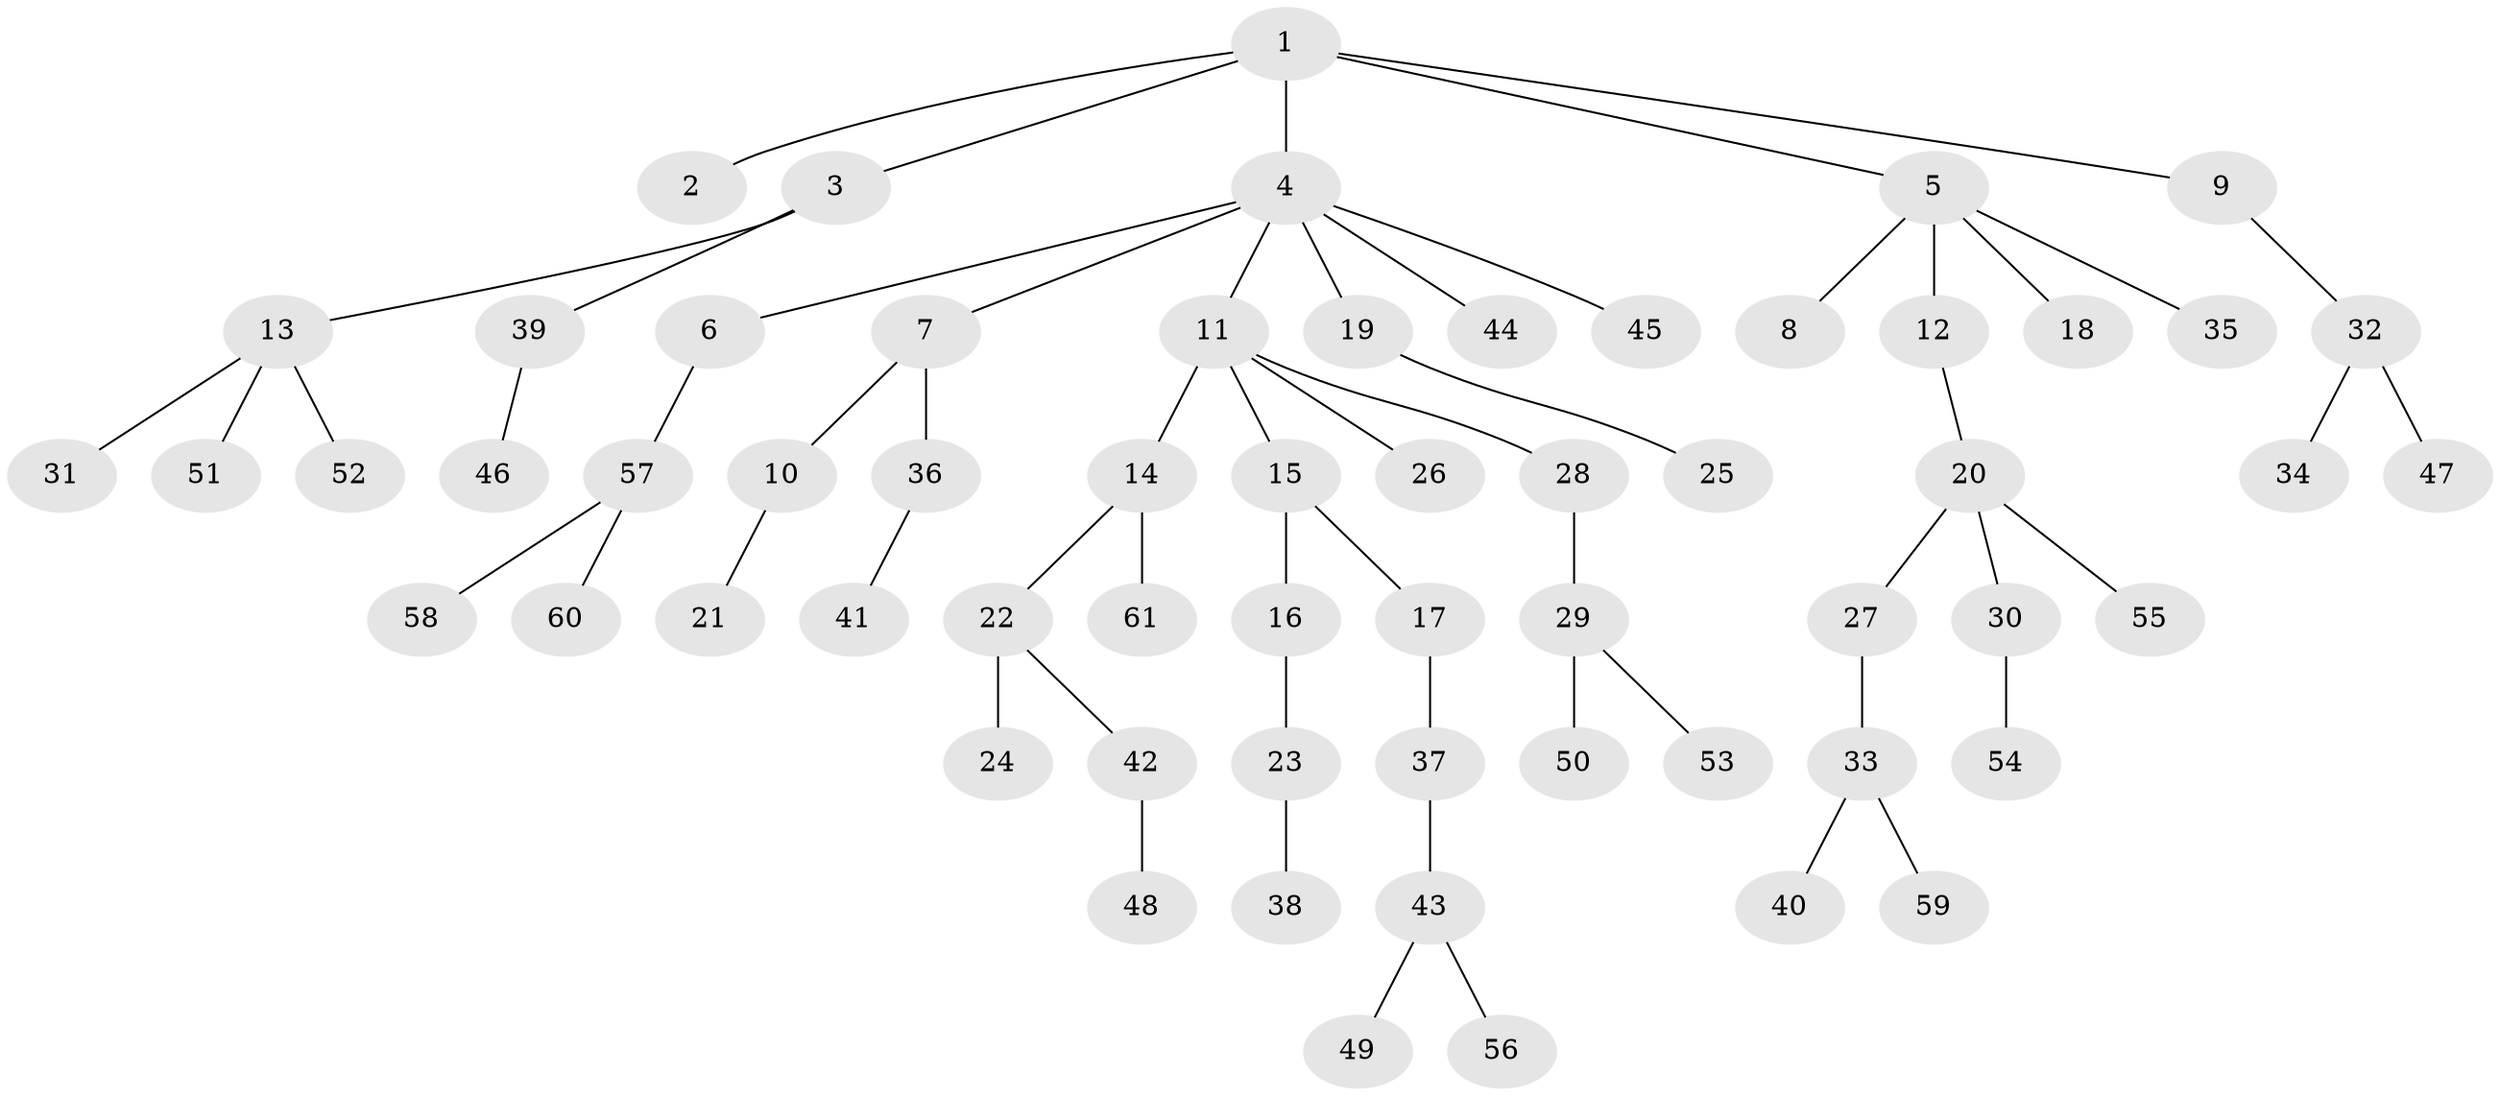 // Generated by graph-tools (version 1.1) at 2025/26/03/09/25 03:26:28]
// undirected, 61 vertices, 60 edges
graph export_dot {
graph [start="1"]
  node [color=gray90,style=filled];
  1;
  2;
  3;
  4;
  5;
  6;
  7;
  8;
  9;
  10;
  11;
  12;
  13;
  14;
  15;
  16;
  17;
  18;
  19;
  20;
  21;
  22;
  23;
  24;
  25;
  26;
  27;
  28;
  29;
  30;
  31;
  32;
  33;
  34;
  35;
  36;
  37;
  38;
  39;
  40;
  41;
  42;
  43;
  44;
  45;
  46;
  47;
  48;
  49;
  50;
  51;
  52;
  53;
  54;
  55;
  56;
  57;
  58;
  59;
  60;
  61;
  1 -- 2;
  1 -- 3;
  1 -- 4;
  1 -- 5;
  1 -- 9;
  3 -- 13;
  3 -- 39;
  4 -- 6;
  4 -- 7;
  4 -- 11;
  4 -- 19;
  4 -- 44;
  4 -- 45;
  5 -- 8;
  5 -- 12;
  5 -- 18;
  5 -- 35;
  6 -- 57;
  7 -- 10;
  7 -- 36;
  9 -- 32;
  10 -- 21;
  11 -- 14;
  11 -- 15;
  11 -- 26;
  11 -- 28;
  12 -- 20;
  13 -- 31;
  13 -- 51;
  13 -- 52;
  14 -- 22;
  14 -- 61;
  15 -- 16;
  15 -- 17;
  16 -- 23;
  17 -- 37;
  19 -- 25;
  20 -- 27;
  20 -- 30;
  20 -- 55;
  22 -- 24;
  22 -- 42;
  23 -- 38;
  27 -- 33;
  28 -- 29;
  29 -- 50;
  29 -- 53;
  30 -- 54;
  32 -- 34;
  32 -- 47;
  33 -- 40;
  33 -- 59;
  36 -- 41;
  37 -- 43;
  39 -- 46;
  42 -- 48;
  43 -- 49;
  43 -- 56;
  57 -- 58;
  57 -- 60;
}
